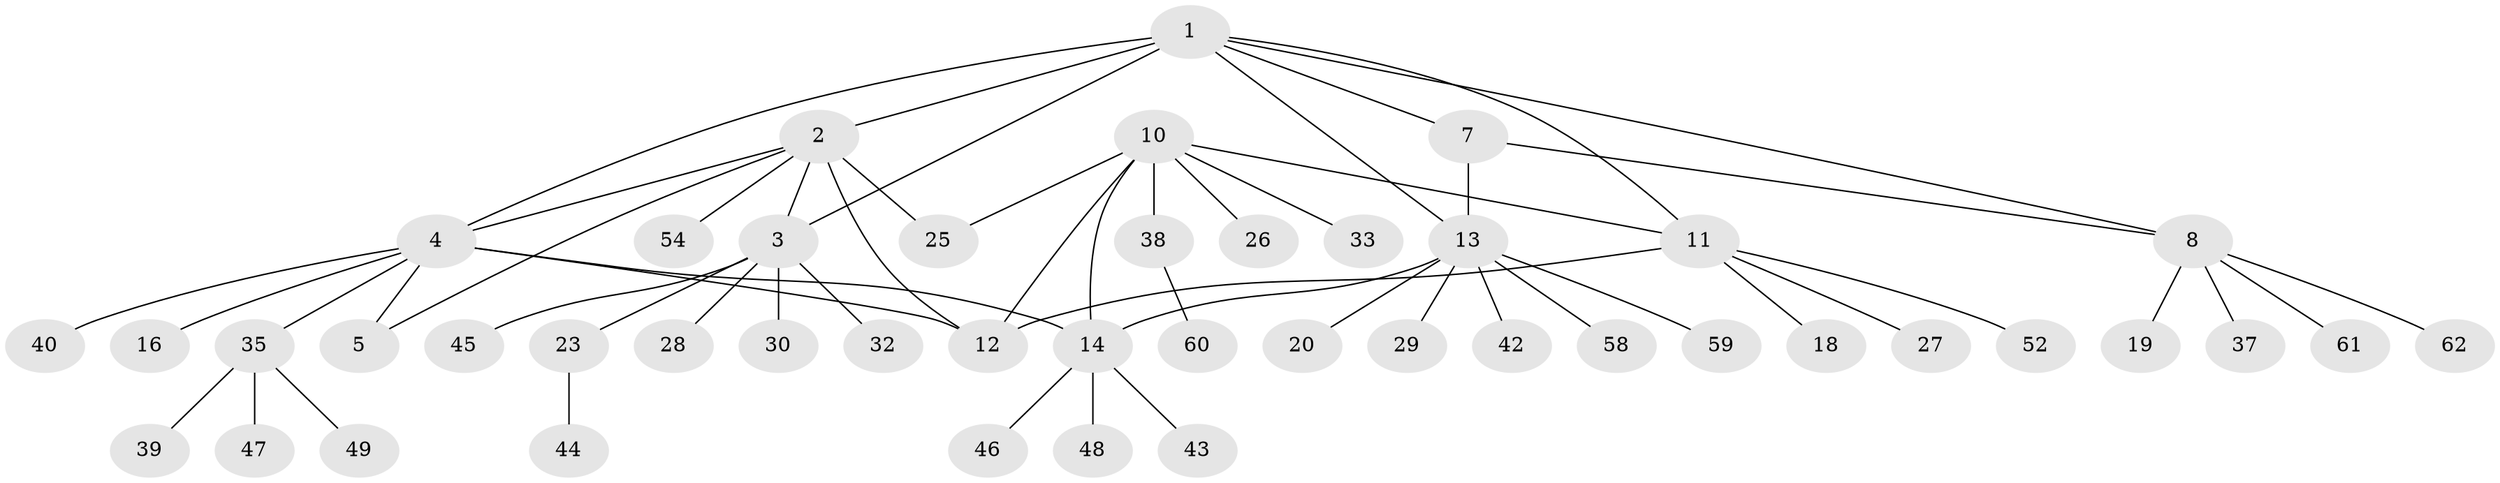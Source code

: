 // original degree distribution, {4: 0.04838709677419355, 5: 0.04838709677419355, 8: 0.03225806451612903, 7: 0.03225806451612903, 2: 0.16129032258064516, 6: 0.04838709677419355, 9: 0.016129032258064516, 1: 0.5645161290322581, 3: 0.04838709677419355}
// Generated by graph-tools (version 1.1) at 2025/42/03/06/25 10:42:10]
// undirected, 45 vertices, 55 edges
graph export_dot {
graph [start="1"]
  node [color=gray90,style=filled];
  1 [super="+9"];
  2 [super="+6"];
  3 [super="+22"];
  4 [super="+31"];
  5;
  7 [super="+34"];
  8 [super="+56"];
  10 [super="+50"];
  11 [super="+51"];
  12;
  13 [super="+15"];
  14 [super="+41"];
  16 [super="+17"];
  18 [super="+24"];
  19 [super="+21"];
  20;
  23 [super="+55"];
  25;
  26;
  27;
  28;
  29 [super="+36"];
  30;
  32;
  33;
  35 [super="+53"];
  37;
  38;
  39;
  40;
  42 [super="+57"];
  43;
  44;
  45;
  46;
  47;
  48;
  49;
  52;
  54;
  58;
  59;
  60;
  61;
  62;
  1 -- 2 [weight=2];
  1 -- 3;
  1 -- 13;
  1 -- 7;
  1 -- 8;
  1 -- 11;
  1 -- 4;
  2 -- 3;
  2 -- 12;
  2 -- 25;
  2 -- 4;
  2 -- 5;
  2 -- 54;
  3 -- 23;
  3 -- 28;
  3 -- 30;
  3 -- 32;
  3 -- 45;
  4 -- 5;
  4 -- 12;
  4 -- 14;
  4 -- 16;
  4 -- 35;
  4 -- 40;
  7 -- 8;
  7 -- 13;
  8 -- 19;
  8 -- 37;
  8 -- 61;
  8 -- 62;
  10 -- 11;
  10 -- 12;
  10 -- 14;
  10 -- 25;
  10 -- 26;
  10 -- 33;
  10 -- 38;
  11 -- 12;
  11 -- 18;
  11 -- 27;
  11 -- 52;
  13 -- 14 [weight=2];
  13 -- 42;
  13 -- 20;
  13 -- 58;
  13 -- 59;
  13 -- 29;
  14 -- 48;
  14 -- 46;
  14 -- 43;
  23 -- 44;
  35 -- 39;
  35 -- 47;
  35 -- 49;
  38 -- 60;
}
